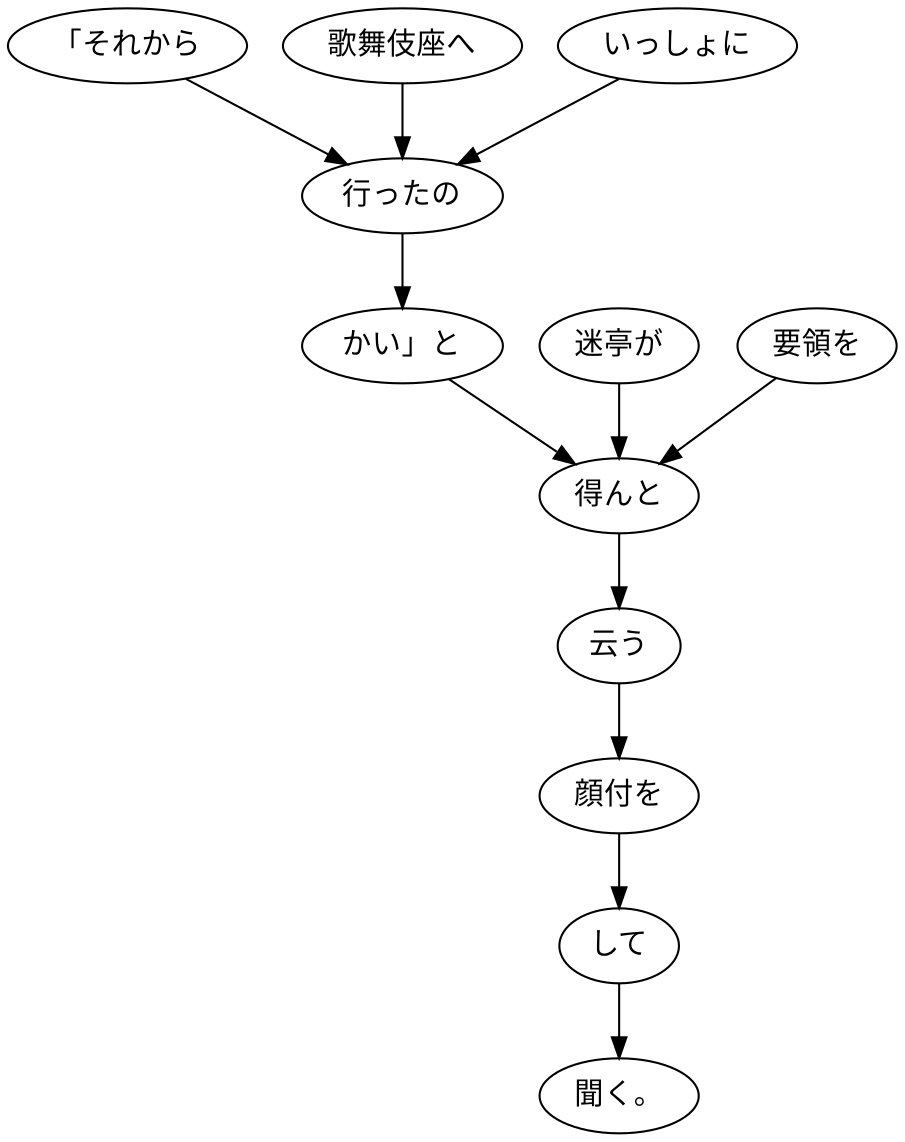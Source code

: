 digraph graph1240 {
	node0 [label="「それから"];
	node1 [label="歌舞伎座へ"];
	node2 [label="いっしょに"];
	node3 [label="行ったの"];
	node4 [label="かい」と"];
	node5 [label="迷亭が"];
	node6 [label="要領を"];
	node7 [label="得んと"];
	node8 [label="云う"];
	node9 [label="顔付を"];
	node10 [label="して"];
	node11 [label="聞く。"];
	node0 -> node3;
	node1 -> node3;
	node2 -> node3;
	node3 -> node4;
	node4 -> node7;
	node5 -> node7;
	node6 -> node7;
	node7 -> node8;
	node8 -> node9;
	node9 -> node10;
	node10 -> node11;
}
